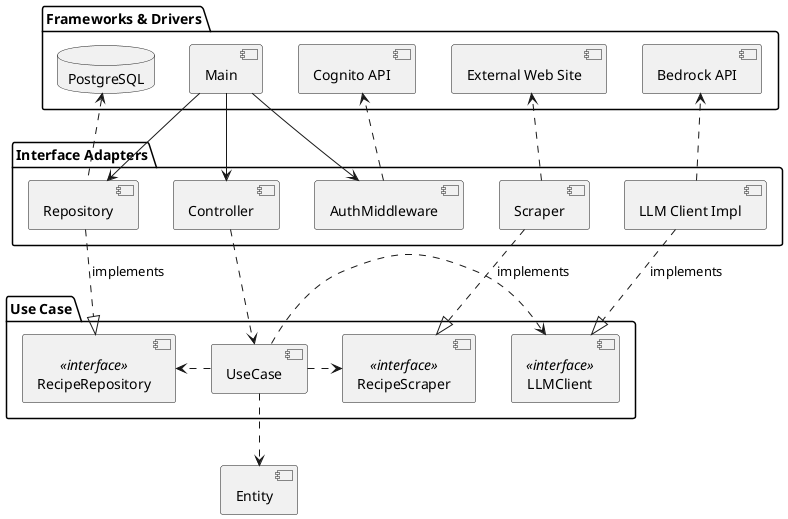 @startuml

package "Frameworks & Drivers" {
    database "PostgreSQL" as db
    [Main]
    [Cognito API]
    [External Web Site] as "External Web Site"
    [Bedrock API] 
}

package "Interface Adapters" {
    [Repository]
    [Controller]
    [AuthMiddleware] ..> [Cognito API]
    [Scraper]..> [External Web Site]
    [LLM Client Impl] ..> [Bedrock API]
}

package "Use Case" {
    [UseCase] .> [RecipeRepository]
    [RecipeRepository] <<interface>>
    [LLMClient] <<interface>>
    [RecipeScraper] <<interface>>
    [UseCase] .> [LLMClient]
    [UseCase] .> [RecipeScraper]
}

db <.. [Repository]
[Main] --> [Controller] 
[Main] --> [Repository]
[Main] --> [AuthMiddleware]
[Controller] ..> [UseCase]
[Scraper] ..|> [RecipeScraper] : implements
[Repository] ..|> [RecipeRepository] : implements
[LLM Client Impl] ..|> [LLMClient] : implements
[UseCase] ..> [Entity]
[Entity]

@enduml